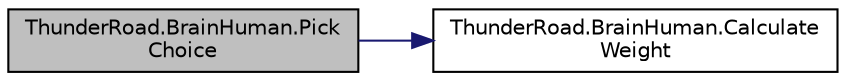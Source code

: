 digraph "ThunderRoad.BrainHuman.PickChoice"
{
 // LATEX_PDF_SIZE
  edge [fontname="Helvetica",fontsize="10",labelfontname="Helvetica",labelfontsize="10"];
  node [fontname="Helvetica",fontsize="10",shape=record];
  rankdir="LR";
  Node1 [label="ThunderRoad.BrainHuman.Pick\lChoice",height=0.2,width=0.4,color="black", fillcolor="grey75", style="filled", fontcolor="black",tooltip="Picks the choice."];
  Node1 -> Node2 [color="midnightblue",fontsize="10",style="solid",fontname="Helvetica"];
  Node2 [label="ThunderRoad.BrainHuman.Calculate\lWeight",height=0.2,width=0.4,color="black", fillcolor="white", style="filled",URL="$class_thunder_road_1_1_brain_human.html#a47bdb2aa6b4e69c4921cb90db3824a23",tooltip="Calculates the weight."];
}
